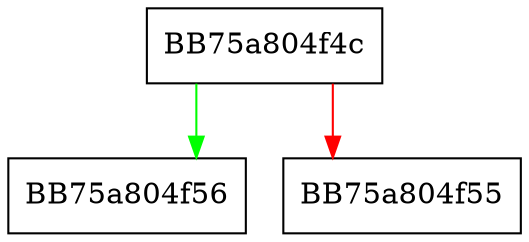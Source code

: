 digraph GetRemovalPolicy {
  node [shape="box"];
  graph [splines=ortho];
  BB75a804f4c -> BB75a804f56 [color="green"];
  BB75a804f4c -> BB75a804f55 [color="red"];
}